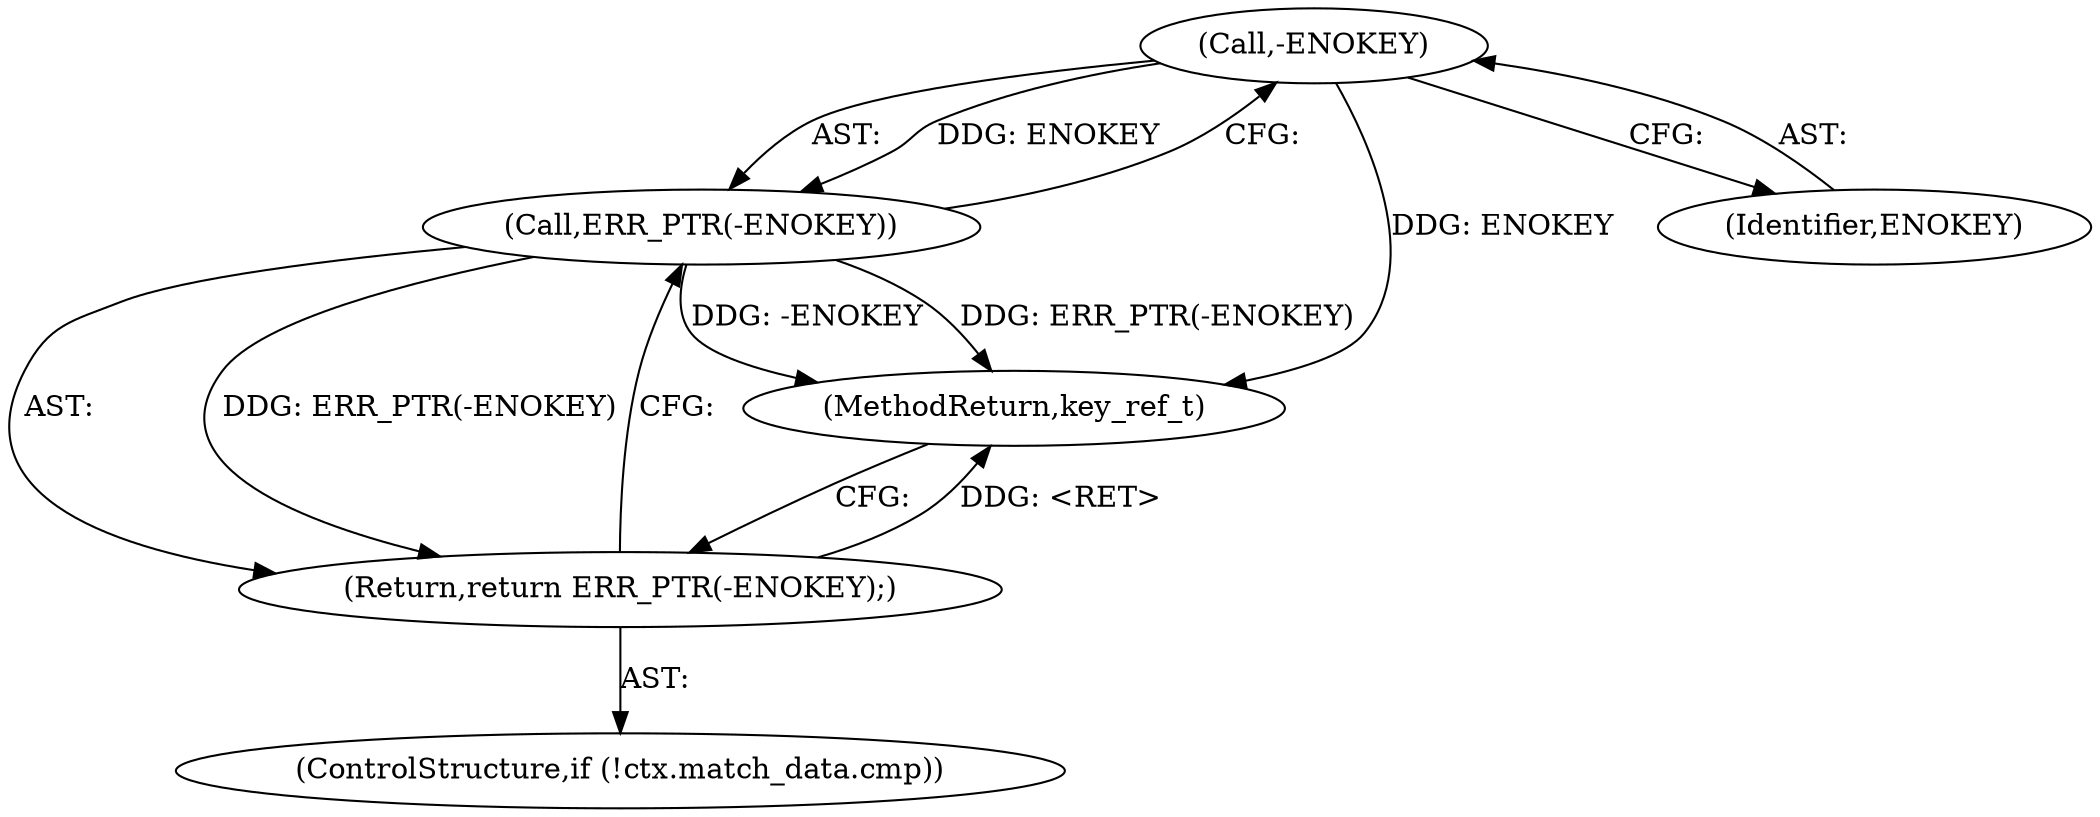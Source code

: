 digraph "1_linux_c06cfb08b88dfbe13be44a69ae2fdc3a7c902d81_3@del" {
"1000117" [label="(Call,-ENOKEY)"];
"1000116" [label="(Call,ERR_PTR(-ENOKEY))"];
"1000115" [label="(Return,return ERR_PTR(-ENOKEY);)"];
"1000117" [label="(Call,-ENOKEY)"];
"1000116" [label="(Call,ERR_PTR(-ENOKEY))"];
"1000115" [label="(Return,return ERR_PTR(-ENOKEY);)"];
"1000118" [label="(Identifier,ENOKEY)"];
"1000155" [label="(MethodReturn,key_ref_t)"];
"1000108" [label="(ControlStructure,if (!ctx.match_data.cmp))"];
"1000117" -> "1000116"  [label="AST: "];
"1000117" -> "1000118"  [label="CFG: "];
"1000118" -> "1000117"  [label="AST: "];
"1000116" -> "1000117"  [label="CFG: "];
"1000117" -> "1000155"  [label="DDG: ENOKEY"];
"1000117" -> "1000116"  [label="DDG: ENOKEY"];
"1000116" -> "1000115"  [label="AST: "];
"1000115" -> "1000116"  [label="CFG: "];
"1000116" -> "1000155"  [label="DDG: -ENOKEY"];
"1000116" -> "1000155"  [label="DDG: ERR_PTR(-ENOKEY)"];
"1000116" -> "1000115"  [label="DDG: ERR_PTR(-ENOKEY)"];
"1000115" -> "1000108"  [label="AST: "];
"1000155" -> "1000115"  [label="CFG: "];
"1000115" -> "1000155"  [label="DDG: <RET>"];
}
